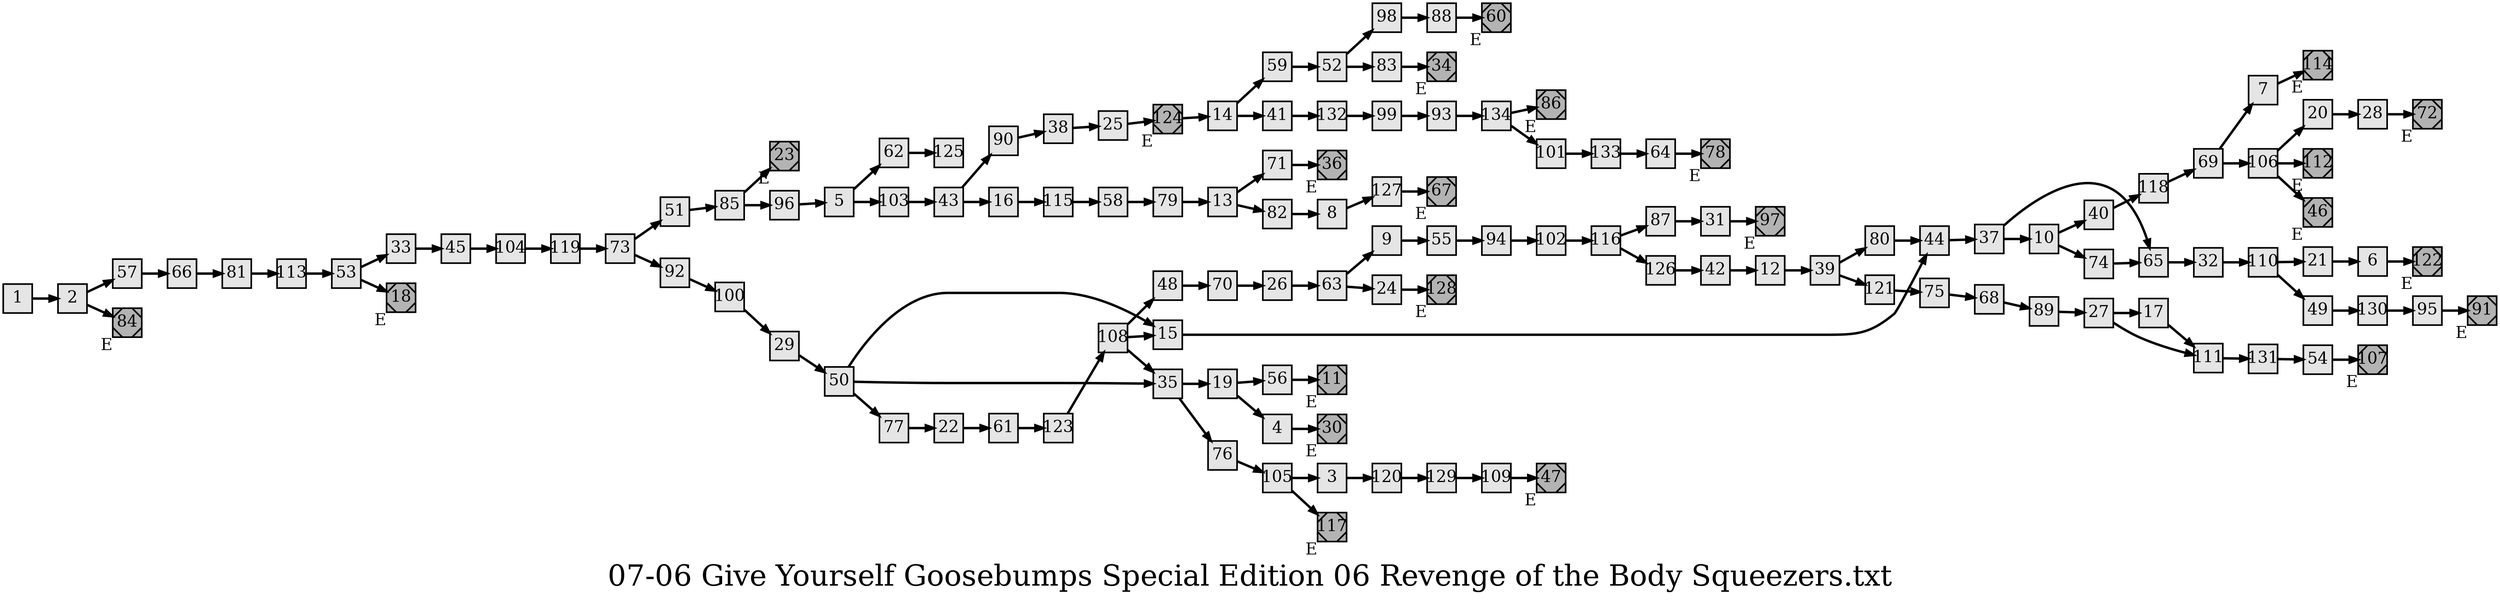 digraph g{
  graph [ label="07-06 Give Yourself Goosebumps Special Edition 06 Revenge of the Body Squeezers.txt" rankdir=LR, ordering=out, fontsize=36, nodesep="0.35", ranksep="0.45"];
  node  [shape=rect, penwidth=2, fontsize=20, style=filled, fillcolor=grey90, margin="0,0", labelfloat=true, regular=true, fixedsize=true];
  edge  [labelfloat=true, penwidth=3, fontsize=12];
  1 -> 2;
  2 -> 57;
  2 -> 84;
  3 -> 120;
  4 -> 30;
  5 -> 62;
  5 -> 103;
  6 -> 122;
  7 -> 114;
  8 -> 127;
  9 -> 55;
  10 -> 40;
  10 -> 74;
  11	[ xlabel="E", shape=Msquare, fontsize=20, fillcolor=grey70 ];
  12 -> 39;
  13 -> 71;
  13 -> 82;
  14 -> 59;
  14 -> 41;
  15 -> 44;
  16 -> 115;
  17 -> 111;
  18	[ xlabel="E", shape=Msquare, fontsize=20, fillcolor=grey70 ];
  19 -> 56;
  19 -> 4;
  20 -> 28;
  21 -> 6;
  22 -> 61;
  23	[ xlabel="E", shape=Msquare, fontsize=20, fillcolor=grey70 ];
  24 -> 128;
  25 -> 124;
  26 -> 63;
  27 -> 17;
  27 -> 111;
  28 -> 72;
  29 -> 50;
  30	[ xlabel="E", shape=Msquare, fontsize=20, fillcolor=grey70 ];
  31 -> 97;
  32 -> 110;
  33 -> 45;
  34	[ xlabel="E", shape=Msquare, fontsize=20, fillcolor=grey70 ];
  35 -> 19;
  35 -> 76;
  36	[ xlabel="E", shape=Msquare, fontsize=20, fillcolor=grey70 ];
  37 -> 65;
  37 -> 10;
  38 -> 25;
  39 -> 80;
  39 -> 121;
  40 -> 118;
  41 -> 132;
  42 -> 12;
  43 -> 90;
  43 -> 16;
  44 -> 37;
  45 -> 104;
  46	[ xlabel="E", shape=Msquare, fontsize=20, fillcolor=grey70 ];
  47	[ xlabel="E", shape=Msquare, fontsize=20, fillcolor=grey70 ];
  48 -> 70;
  49 -> 130;
  50 -> 15;
  50 -> 35;
  50 -> 77;
  51 -> 85;
  52 -> 98;
  52 -> 83;
  53 -> 33;
  53 -> 18;
  54 -> 107;
  55 -> 94;
  56 -> 11;
  57 -> 66;
  58 -> 79;
  59 -> 52;
  60	[ xlabel="E", shape=Msquare, fontsize=20, fillcolor=grey70 ];
  61 -> 123;
  62 -> 125;
  63 -> 9;
  63 -> 24;
  64 -> 78;
  65 -> 32;
  66 -> 81;
  67	[ xlabel="E", shape=Msquare, fontsize=20, fillcolor=grey70 ];
  68 -> 89;
  69 -> 7;
  69 -> 106;
  70 -> 26;
  71 -> 36;
  72	[ xlabel="E", shape=Msquare, fontsize=20, fillcolor=grey70 ];
  73 -> 51;
  73 -> 92;
  74 -> 65;
  75 -> 68;
  76 -> 105;
  77 -> 22;
  78	[ xlabel="E", shape=Msquare, fontsize=20, fillcolor=grey70 ];
  79 -> 13;
  80 -> 44;
  81 -> 113;
  82 -> 8;
  83 -> 34;
  84	[ xlabel="E", shape=Msquare, fontsize=20, fillcolor=grey70 ];
  85 -> 23;
  85 -> 96;
  86	[ xlabel="E", shape=Msquare, fontsize=20, fillcolor=grey70 ];
  87 -> 31;
  88 -> 60;
  89 -> 27;
  90 -> 38;
  91	[ xlabel="E", shape=Msquare, fontsize=20, fillcolor=grey70 ];
  92 -> 100;
  93 -> 134;
  94 -> 102;
  95 -> 91;
  96 -> 5;
  97	[ xlabel="E", shape=Msquare, fontsize=20, fillcolor=grey70 ];
  98 -> 88;
  99 -> 93;
  100 -> 29;
  101 -> 133;
  102 -> 116;
  103 -> 43;
  104 -> 119;
  105 -> 3;
  105 -> 117;
  106 -> 20;
  106 -> 112;
  106 -> 46;
  107	[ xlabel="E", shape=Msquare, fontsize=20, fillcolor=grey70 ];
  108 -> 48;
  108 -> 15;
  108 -> 35;
  109 -> 47;
  110 -> 21;
  110 -> 49;
  111 -> 131;
  112	[ xlabel="E", shape=Msquare, fontsize=20, fillcolor=grey70 ];
  113 -> 53;
  114	[ xlabel="E", shape=Msquare, fontsize=20, fillcolor=grey70 ];
  115 -> 58;
  116 -> 87;
  116 -> 126;
  117	[ xlabel="E", shape=Msquare, fontsize=20, fillcolor=grey70 ];
  118 -> 69;
  119 -> 73;
  120 -> 129;
  121 -> 75;
  122	[ xlabel="E", shape=Msquare, fontsize=20, fillcolor=grey70 ];
  123 -> 108;
  124 -> 14;
  124	[ xlabel="E", shape=Msquare, fontsize=20, fillcolor=grey70 ];
  126 -> 42;
  127 -> 67;
  128	[ xlabel="E", shape=Msquare, fontsize=20, fillcolor=grey70 ];
  129 -> 109;
  130 -> 95;
  131 -> 54;
  132 -> 99;
  133 -> 64;
  134 -> 86;
  134 -> 101;
}

